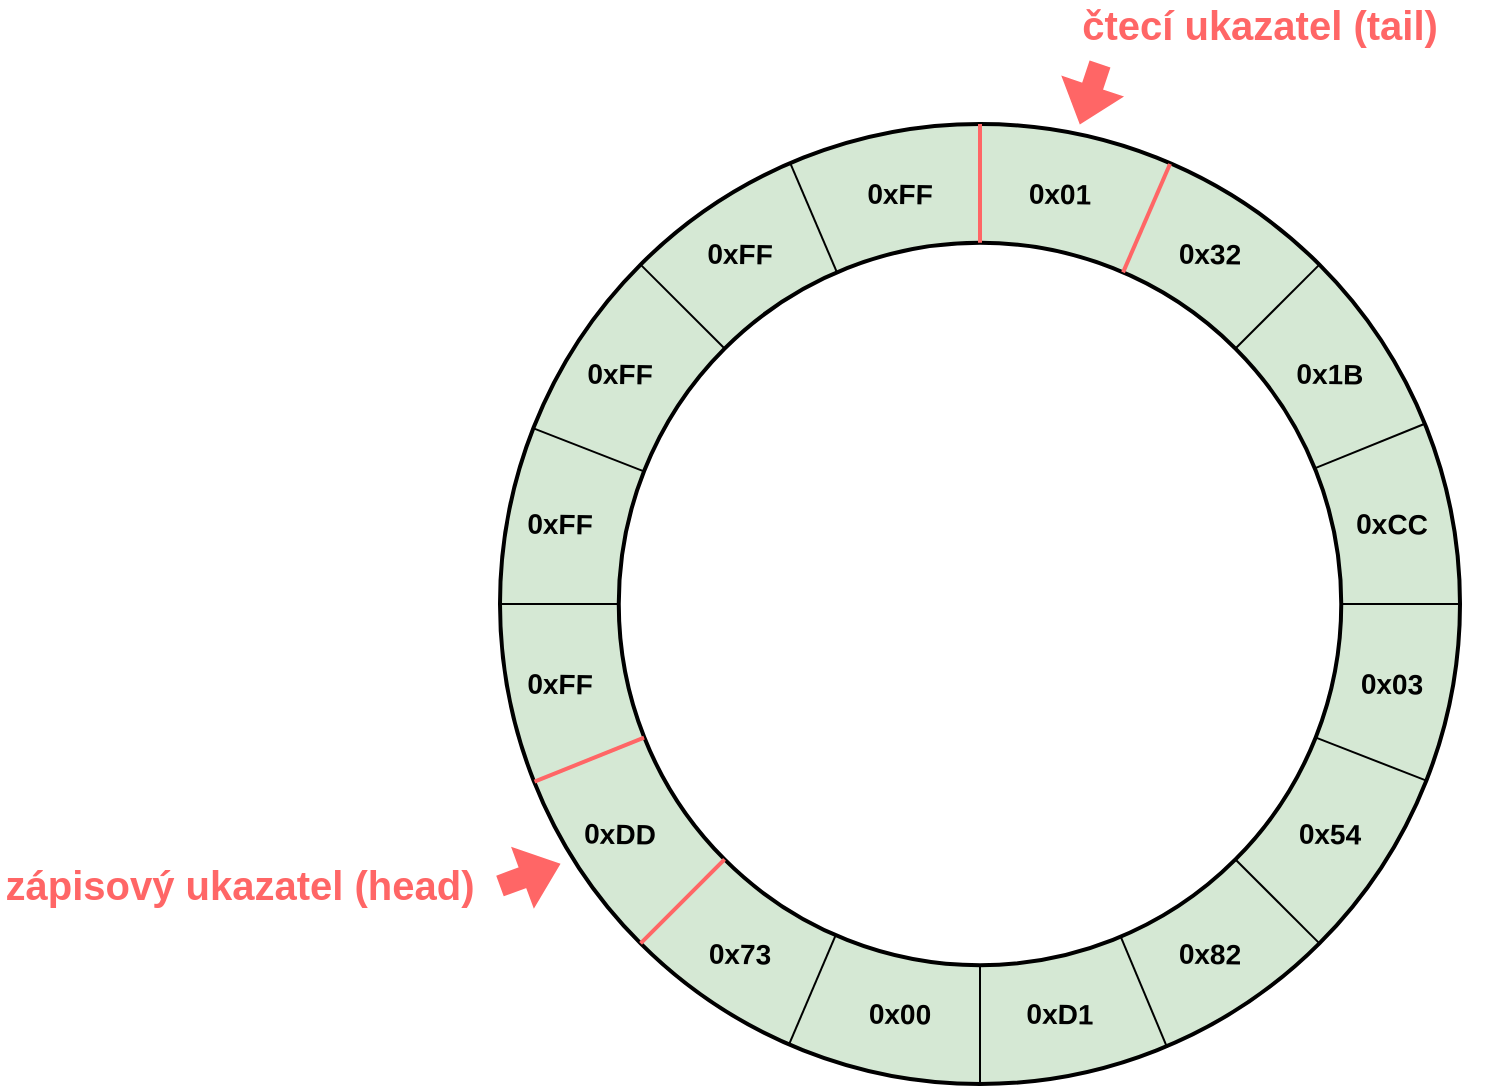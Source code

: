 <mxfile version="26.0.9">
  <diagram name="Page-1" id="CeugfAkqHP_-gC0C7meT">
    <mxGraphModel dx="2049" dy="1194" grid="1" gridSize="10" guides="1" tooltips="1" connect="1" arrows="1" fold="1" page="1" pageScale="1" pageWidth="1169" pageHeight="827" math="0" shadow="0">
      <root>
        <mxCell id="0" />
        <mxCell id="1" parent="0" />
        <mxCell id="WCbq8HKwsUfDew89DEBb-1" value="" style="ellipse;whiteSpace=wrap;html=1;aspect=fixed;strokeWidth=2;fillColor=#d5e8d4;strokeColor=#000000;" parent="1" vertex="1">
          <mxGeometry x="320" y="130" width="480" height="480" as="geometry" />
        </mxCell>
        <mxCell id="WCbq8HKwsUfDew89DEBb-2" value="" style="ellipse;whiteSpace=wrap;html=1;aspect=fixed;strokeWidth=2;" parent="1" vertex="1">
          <mxGeometry x="379.38" y="189.38" width="361.25" height="361.25" as="geometry" />
        </mxCell>
        <mxCell id="WCbq8HKwsUfDew89DEBb-3" value="" style="endArrow=none;html=1;rounded=0;exitX=0.5;exitY=1;exitDx=0;exitDy=0;entryX=0.5;entryY=1;entryDx=0;entryDy=0;" parent="1" source="WCbq8HKwsUfDew89DEBb-1" target="WCbq8HKwsUfDew89DEBb-2" edge="1">
          <mxGeometry width="50" height="50" relative="1" as="geometry">
            <mxPoint x="650" y="470" as="sourcePoint" />
            <mxPoint x="700" y="420" as="targetPoint" />
          </mxGeometry>
        </mxCell>
        <mxCell id="WCbq8HKwsUfDew89DEBb-4" value="" style="endArrow=none;html=1;rounded=0;entryX=0.5;entryY=0;entryDx=0;entryDy=0;exitX=0.5;exitY=0;exitDx=0;exitDy=0;strokeColor=#FF6666;strokeWidth=2;" parent="1" source="WCbq8HKwsUfDew89DEBb-2" target="WCbq8HKwsUfDew89DEBb-1" edge="1">
          <mxGeometry width="50" height="50" relative="1" as="geometry">
            <mxPoint x="630" y="480" as="sourcePoint" />
            <mxPoint x="680" y="430" as="targetPoint" />
          </mxGeometry>
        </mxCell>
        <mxCell id="WCbq8HKwsUfDew89DEBb-5" value="" style="endArrow=none;html=1;rounded=0;entryX=1;entryY=0.5;entryDx=0;entryDy=0;exitX=1;exitY=0.5;exitDx=0;exitDy=0;" parent="1" source="WCbq8HKwsUfDew89DEBb-2" target="WCbq8HKwsUfDew89DEBb-1" edge="1">
          <mxGeometry width="50" height="50" relative="1" as="geometry">
            <mxPoint x="630" y="480" as="sourcePoint" />
            <mxPoint x="680" y="430" as="targetPoint" />
          </mxGeometry>
        </mxCell>
        <mxCell id="WCbq8HKwsUfDew89DEBb-6" value="" style="endArrow=none;html=1;rounded=0;exitX=0;exitY=0.5;exitDx=0;exitDy=0;entryX=0;entryY=0.5;entryDx=0;entryDy=0;" parent="1" source="WCbq8HKwsUfDew89DEBb-1" target="WCbq8HKwsUfDew89DEBb-2" edge="1">
          <mxGeometry width="50" height="50" relative="1" as="geometry">
            <mxPoint x="630" y="480" as="sourcePoint" />
            <mxPoint x="680" y="430" as="targetPoint" />
          </mxGeometry>
        </mxCell>
        <mxCell id="WCbq8HKwsUfDew89DEBb-7" value="" style="endArrow=none;html=1;rounded=0;entryX=1;entryY=0;entryDx=0;entryDy=0;exitX=1;exitY=0;exitDx=0;exitDy=0;" parent="1" source="WCbq8HKwsUfDew89DEBb-2" target="WCbq8HKwsUfDew89DEBb-1" edge="1">
          <mxGeometry width="50" height="50" relative="1" as="geometry">
            <mxPoint x="630" y="480" as="sourcePoint" />
            <mxPoint x="680" y="430" as="targetPoint" />
          </mxGeometry>
        </mxCell>
        <mxCell id="WCbq8HKwsUfDew89DEBb-8" value="" style="endArrow=none;html=1;rounded=0;exitX=0;exitY=1;exitDx=0;exitDy=0;entryX=0;entryY=1;entryDx=0;entryDy=0;strokeColor=#FF6666;strokeWidth=2;" parent="1" source="WCbq8HKwsUfDew89DEBb-1" target="WCbq8HKwsUfDew89DEBb-2" edge="1">
          <mxGeometry width="50" height="50" relative="1" as="geometry">
            <mxPoint x="630" y="480" as="sourcePoint" />
            <mxPoint x="680" y="430" as="targetPoint" />
          </mxGeometry>
        </mxCell>
        <mxCell id="WCbq8HKwsUfDew89DEBb-9" value="" style="endArrow=none;html=1;rounded=0;exitX=0;exitY=0;exitDx=0;exitDy=0;entryX=0;entryY=0;entryDx=0;entryDy=0;" parent="1" source="WCbq8HKwsUfDew89DEBb-1" target="WCbq8HKwsUfDew89DEBb-2" edge="1">
          <mxGeometry width="50" height="50" relative="1" as="geometry">
            <mxPoint x="630" y="480" as="sourcePoint" />
            <mxPoint x="680" y="430" as="targetPoint" />
          </mxGeometry>
        </mxCell>
        <mxCell id="WCbq8HKwsUfDew89DEBb-10" value="" style="endArrow=none;html=1;rounded=0;exitX=1;exitY=1;exitDx=0;exitDy=0;entryX=1;entryY=1;entryDx=0;entryDy=0;" parent="1" source="WCbq8HKwsUfDew89DEBb-1" target="WCbq8HKwsUfDew89DEBb-2" edge="1">
          <mxGeometry width="50" height="50" relative="1" as="geometry">
            <mxPoint x="630" y="480" as="sourcePoint" />
            <mxPoint x="680" y="430" as="targetPoint" />
          </mxGeometry>
        </mxCell>
        <mxCell id="WCbq8HKwsUfDew89DEBb-17" value="" style="endArrow=none;html=1;rounded=0;exitX=0.695;exitY=0.962;exitDx=0;exitDy=0;exitPerimeter=0;entryX=0.695;entryY=0.961;entryDx=0;entryDy=0;entryPerimeter=0;" parent="1" source="WCbq8HKwsUfDew89DEBb-1" target="WCbq8HKwsUfDew89DEBb-2" edge="1">
          <mxGeometry width="50" height="50" relative="1" as="geometry">
            <mxPoint x="570" y="560" as="sourcePoint" />
            <mxPoint x="630" y="535" as="targetPoint" />
          </mxGeometry>
        </mxCell>
        <mxCell id="WCbq8HKwsUfDew89DEBb-18" value="" style="endArrow=none;html=1;rounded=0;entryX=0.302;entryY=0.04;entryDx=0;entryDy=0;entryPerimeter=0;exitX=0.302;exitY=0.041;exitDx=0;exitDy=0;exitPerimeter=0;" parent="1" source="WCbq8HKwsUfDew89DEBb-2" target="WCbq8HKwsUfDew89DEBb-1" edge="1">
          <mxGeometry width="50" height="50" relative="1" as="geometry">
            <mxPoint x="430" y="210" as="sourcePoint" />
            <mxPoint x="480" y="160" as="targetPoint" />
          </mxGeometry>
        </mxCell>
        <mxCell id="WCbq8HKwsUfDew89DEBb-19" value="" style="endArrow=none;html=1;rounded=0;exitX=0.035;exitY=0.317;exitDx=0;exitDy=0;exitPerimeter=0;entryX=0.034;entryY=0.316;entryDx=0;entryDy=0;entryPerimeter=0;" parent="1" source="WCbq8HKwsUfDew89DEBb-1" target="WCbq8HKwsUfDew89DEBb-2" edge="1">
          <mxGeometry width="50" height="50" relative="1" as="geometry">
            <mxPoint x="380" y="330" as="sourcePoint" />
            <mxPoint x="430" y="280" as="targetPoint" />
          </mxGeometry>
        </mxCell>
        <mxCell id="WCbq8HKwsUfDew89DEBb-20" value="" style="endArrow=none;html=1;rounded=0;exitX=0.965;exitY=0.685;exitDx=0;exitDy=0;exitPerimeter=0;entryX=0.965;entryY=0.684;entryDx=0;entryDy=0;entryPerimeter=0;" parent="1" source="WCbq8HKwsUfDew89DEBb-2" target="WCbq8HKwsUfDew89DEBb-1" edge="1">
          <mxGeometry width="50" height="50" relative="1" as="geometry">
            <mxPoint x="720" y="470" as="sourcePoint" />
            <mxPoint x="770" y="420" as="targetPoint" />
          </mxGeometry>
        </mxCell>
        <mxCell id="WCbq8HKwsUfDew89DEBb-21" value="" style="endArrow=none;html=1;rounded=0;entryX=0.035;entryY=0.685;entryDx=0;entryDy=0;entryPerimeter=0;exitX=0.036;exitY=0.685;exitDx=0;exitDy=0;exitPerimeter=0;strokeColor=#FF6666;strokeWidth=2;" parent="1" source="WCbq8HKwsUfDew89DEBb-1" target="WCbq8HKwsUfDew89DEBb-2" edge="1">
          <mxGeometry width="50" height="50" relative="1" as="geometry">
            <mxPoint x="340" y="460" as="sourcePoint" />
            <mxPoint x="570" y="390" as="targetPoint" />
          </mxGeometry>
        </mxCell>
        <mxCell id="WCbq8HKwsUfDew89DEBb-22" value="" style="endArrow=none;html=1;rounded=0;entryX=0.964;entryY=0.312;entryDx=0;entryDy=0;entryPerimeter=0;exitX=0.964;exitY=0.312;exitDx=0;exitDy=0;exitPerimeter=0;" parent="1" source="WCbq8HKwsUfDew89DEBb-2" target="WCbq8HKwsUfDew89DEBb-1" edge="1">
          <mxGeometry width="50" height="50" relative="1" as="geometry">
            <mxPoint x="740" y="320" as="sourcePoint" />
            <mxPoint x="780" y="280" as="targetPoint" />
          </mxGeometry>
        </mxCell>
        <mxCell id="WCbq8HKwsUfDew89DEBb-23" value="" style="endArrow=none;html=1;rounded=0;exitX=0.301;exitY=0.959;exitDx=0;exitDy=0;exitPerimeter=0;entryX=0.3;entryY=0.959;entryDx=0;entryDy=0;entryPerimeter=0;" parent="1" source="WCbq8HKwsUfDew89DEBb-1" target="WCbq8HKwsUfDew89DEBb-2" edge="1">
          <mxGeometry width="50" height="50" relative="1" as="geometry">
            <mxPoint x="440" y="600" as="sourcePoint" />
            <mxPoint x="490" y="550" as="targetPoint" />
          </mxGeometry>
        </mxCell>
        <mxCell id="WCbq8HKwsUfDew89DEBb-24" value="" style="endArrow=none;html=1;rounded=0;exitX=0.698;exitY=0.041;exitDx=0;exitDy=0;exitPerimeter=0;strokeColor=#FF6666;strokeWidth=2;" parent="1" source="WCbq8HKwsUfDew89DEBb-2" edge="1">
          <mxGeometry width="50" height="50" relative="1" as="geometry">
            <mxPoint x="630" y="200" as="sourcePoint" />
            <mxPoint x="655" y="150" as="targetPoint" />
          </mxGeometry>
        </mxCell>
        <mxCell id="WCbq8HKwsUfDew89DEBb-28" value="&lt;font style=&quot;font-size: 14px;&quot;&gt;&lt;b&gt;0x32&lt;/b&gt;&lt;/font&gt;" style="text;html=1;align=center;verticalAlign=middle;whiteSpace=wrap;rounded=0;rotation=1;" parent="1" vertex="1">
          <mxGeometry x="645" y="180" width="60" height="30" as="geometry" />
        </mxCell>
        <mxCell id="WCbq8HKwsUfDew89DEBb-29" value="&lt;font style=&quot;font-size: 14px;&quot;&gt;&lt;b&gt;0x1B&lt;/b&gt;&lt;/font&gt;" style="text;html=1;align=center;verticalAlign=middle;whiteSpace=wrap;rounded=0;rotation=1;" parent="1" vertex="1">
          <mxGeometry x="705" y="240" width="60" height="30" as="geometry" />
        </mxCell>
        <mxCell id="WCbq8HKwsUfDew89DEBb-30" value="&lt;font style=&quot;font-size: 14px;&quot;&gt;&lt;b&gt;0xCC&lt;/b&gt;&lt;/font&gt;" style="text;html=1;align=center;verticalAlign=middle;whiteSpace=wrap;rounded=0;rotation=1;" parent="1" vertex="1">
          <mxGeometry x="740.63" y="320.09" width="50" height="20" as="geometry" />
        </mxCell>
        <mxCell id="WCbq8HKwsUfDew89DEBb-32" value="&lt;font style=&quot;font-size: 14px;&quot;&gt;&lt;b&gt;0x03&lt;/b&gt;&lt;/font&gt;" style="text;html=1;align=center;verticalAlign=middle;whiteSpace=wrap;rounded=0;rotation=1;" parent="1" vertex="1">
          <mxGeometry x="740.63" y="400" width="50" height="20" as="geometry" />
        </mxCell>
        <mxCell id="WCbq8HKwsUfDew89DEBb-33" value="&lt;font style=&quot;font-size: 14px;&quot;&gt;&lt;b&gt;0x54&lt;/b&gt;&lt;/font&gt;" style="text;html=1;align=center;verticalAlign=middle;whiteSpace=wrap;rounded=0;rotation=1;" parent="1" vertex="1">
          <mxGeometry x="705" y="470" width="60" height="30" as="geometry" />
        </mxCell>
        <mxCell id="WCbq8HKwsUfDew89DEBb-34" value="&lt;font style=&quot;font-size: 14px;&quot;&gt;&lt;b&gt;0x82&lt;/b&gt;&lt;/font&gt;" style="text;html=1;align=center;verticalAlign=middle;whiteSpace=wrap;rounded=0;rotation=1;" parent="1" vertex="1">
          <mxGeometry x="645" y="530" width="60" height="30" as="geometry" />
        </mxCell>
        <mxCell id="WCbq8HKwsUfDew89DEBb-35" value="&lt;font style=&quot;font-size: 14px;&quot;&gt;&lt;b&gt;0xD1&lt;/b&gt;&lt;/font&gt;" style="text;html=1;align=center;verticalAlign=middle;whiteSpace=wrap;rounded=0;rotation=1;" parent="1" vertex="1">
          <mxGeometry x="570" y="560" width="60" height="30" as="geometry" />
        </mxCell>
        <mxCell id="WCbq8HKwsUfDew89DEBb-36" value="&lt;font style=&quot;font-size: 14px;&quot;&gt;&lt;b&gt;0x00&lt;/b&gt;&lt;/font&gt;" style="text;html=1;align=center;verticalAlign=middle;whiteSpace=wrap;rounded=0;rotation=1;" parent="1" vertex="1">
          <mxGeometry x="490" y="560" width="60" height="30" as="geometry" />
        </mxCell>
        <mxCell id="WCbq8HKwsUfDew89DEBb-38" value="&lt;font style=&quot;font-size: 14px;&quot;&gt;&lt;b&gt;0x73&lt;/b&gt;&lt;/font&gt;" style="text;html=1;align=center;verticalAlign=middle;whiteSpace=wrap;rounded=0;rotation=1;" parent="1" vertex="1">
          <mxGeometry x="410" y="530" width="60" height="30" as="geometry" />
        </mxCell>
        <mxCell id="WCbq8HKwsUfDew89DEBb-39" value="&lt;font style=&quot;font-size: 14px;&quot;&gt;&lt;b&gt;0xDD&lt;/b&gt;&lt;/font&gt;" style="text;html=1;align=center;verticalAlign=middle;whiteSpace=wrap;rounded=0;rotation=1;" parent="1" vertex="1">
          <mxGeometry x="350" y="470" width="60" height="30" as="geometry" />
        </mxCell>
        <mxCell id="WCbq8HKwsUfDew89DEBb-40" value="&lt;font style=&quot;font-size: 14px;&quot;&gt;&lt;b&gt;0xFF&lt;/b&gt;&lt;/font&gt;" style="text;html=1;align=center;verticalAlign=middle;whiteSpace=wrap;rounded=0;rotation=1;" parent="1" vertex="1">
          <mxGeometry x="320" y="395" width="60" height="30" as="geometry" />
        </mxCell>
        <mxCell id="WCbq8HKwsUfDew89DEBb-41" value="&lt;font style=&quot;font-size: 14px;&quot;&gt;&lt;b&gt;0xFF&lt;/b&gt;&lt;/font&gt;" style="text;html=1;align=center;verticalAlign=middle;whiteSpace=wrap;rounded=0;rotation=1;" parent="1" vertex="1">
          <mxGeometry x="320" y="315.09" width="60" height="30" as="geometry" />
        </mxCell>
        <mxCell id="WCbq8HKwsUfDew89DEBb-42" value="&lt;font style=&quot;font-size: 14px;&quot;&gt;&lt;b&gt;0xFF&lt;/b&gt;&lt;/font&gt;" style="text;html=1;align=center;verticalAlign=middle;whiteSpace=wrap;rounded=0;rotation=1;" parent="1" vertex="1">
          <mxGeometry x="350" y="240.0" width="60" height="30" as="geometry" />
        </mxCell>
        <mxCell id="WCbq8HKwsUfDew89DEBb-43" value="&lt;font style=&quot;font-size: 14px;&quot;&gt;&lt;b&gt;0xFF&lt;/b&gt;&lt;/font&gt;" style="text;html=1;align=center;verticalAlign=middle;whiteSpace=wrap;rounded=0;rotation=1;" parent="1" vertex="1">
          <mxGeometry x="410" y="180.0" width="60" height="30" as="geometry" />
        </mxCell>
        <mxCell id="WCbq8HKwsUfDew89DEBb-44" value="&lt;font style=&quot;font-size: 14px;&quot;&gt;&lt;b&gt;0xFF&lt;/b&gt;&lt;/font&gt;" style="text;html=1;align=center;verticalAlign=middle;whiteSpace=wrap;rounded=0;rotation=1;" parent="1" vertex="1">
          <mxGeometry x="490" y="150.0" width="60" height="30" as="geometry" />
        </mxCell>
        <mxCell id="WCbq8HKwsUfDew89DEBb-45" value="&lt;font style=&quot;font-size: 14px;&quot;&gt;&lt;b&gt;0x01&lt;/b&gt;&lt;/font&gt;" style="text;html=1;align=center;verticalAlign=middle;whiteSpace=wrap;rounded=0;rotation=1;" parent="1" vertex="1">
          <mxGeometry x="570" y="150.0" width="60" height="30" as="geometry" />
        </mxCell>
        <mxCell id="Uf9qxkvdSIjR4SoBu_wA-1" value="" style="shape=flexArrow;endArrow=classic;html=1;rounded=0;strokeColor=#FF6666;fillColor=#FF6666;" parent="1" edge="1">
          <mxGeometry width="50" height="50" relative="1" as="geometry">
            <mxPoint x="620" y="100" as="sourcePoint" />
            <mxPoint x="610" y="130" as="targetPoint" />
          </mxGeometry>
        </mxCell>
        <mxCell id="Uf9qxkvdSIjR4SoBu_wA-3" value="" style="shape=flexArrow;endArrow=classic;html=1;rounded=0;strokeColor=#FF6666;fillColor=#FF6666;" parent="1" edge="1">
          <mxGeometry width="50" height="50" relative="1" as="geometry">
            <mxPoint x="320" y="511" as="sourcePoint" />
            <mxPoint x="350" y="500" as="targetPoint" />
          </mxGeometry>
        </mxCell>
        <mxCell id="Uf9qxkvdSIjR4SoBu_wA-5" value="&lt;b&gt;&lt;font style=&quot;color: rgb(255, 102, 102); font-size: 20px;&quot;&gt;čtecí ukazatel (tail)&lt;/font&gt;&lt;/b&gt;" style="text;html=1;align=center;verticalAlign=middle;whiteSpace=wrap;rounded=0;" parent="1" vertex="1">
          <mxGeometry x="580" y="70" width="240" height="20" as="geometry" />
        </mxCell>
        <mxCell id="ju4zBxoCMQQE5teYn8d6-1" value="&lt;b&gt;&lt;font style=&quot;color: rgb(255, 102, 102); font-size: 20px;&quot;&gt;zápisový ukazatel (head)&lt;/font&gt;&lt;/b&gt;" style="text;html=1;align=center;verticalAlign=middle;whiteSpace=wrap;rounded=0;" vertex="1" parent="1">
          <mxGeometry x="70" y="500" width="240" height="20" as="geometry" />
        </mxCell>
      </root>
    </mxGraphModel>
  </diagram>
</mxfile>
